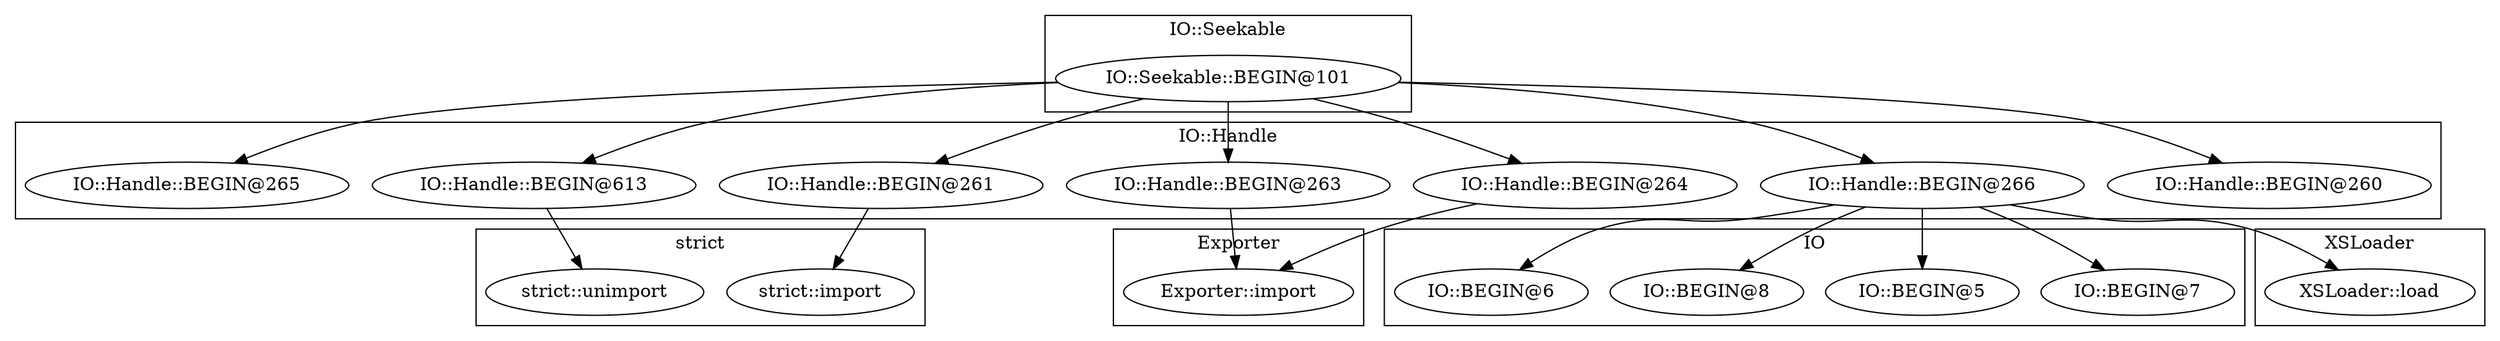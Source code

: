 digraph {
graph [overlap=false]
subgraph cluster_Exporter {
	label="Exporter";
	"Exporter::import";
}
subgraph cluster_IO {
	label="IO";
	"IO::BEGIN@7";
	"IO::BEGIN@5";
	"IO::BEGIN@8";
	"IO::BEGIN@6";
}
subgraph cluster_XSLoader {
	label="XSLoader";
	"XSLoader::load";
}
subgraph cluster_IO_Handle {
	label="IO::Handle";
	"IO::Handle::BEGIN@260";
	"IO::Handle::BEGIN@261";
	"IO::Handle::BEGIN@264";
	"IO::Handle::BEGIN@613";
	"IO::Handle::BEGIN@266";
	"IO::Handle::BEGIN@263";
	"IO::Handle::BEGIN@265";
}
subgraph cluster_IO_Seekable {
	label="IO::Seekable";
	"IO::Seekable::BEGIN@101";
}
subgraph cluster_strict {
	label="strict";
	"strict::import";
	"strict::unimport";
}
"IO::Seekable::BEGIN@101" -> "IO::Handle::BEGIN@266";
"IO::Handle::BEGIN@264" -> "Exporter::import";
"IO::Handle::BEGIN@263" -> "Exporter::import";
"IO::Seekable::BEGIN@101" -> "IO::Handle::BEGIN@260";
"IO::Handle::BEGIN@266" -> "IO::BEGIN@5";
"IO::Handle::BEGIN@613" -> "strict::unimport";
"IO::Seekable::BEGIN@101" -> "IO::Handle::BEGIN@613";
"IO::Seekable::BEGIN@101" -> "IO::Handle::BEGIN@264";
"IO::Handle::BEGIN@266" -> "IO::BEGIN@8";
"IO::Handle::BEGIN@261" -> "strict::import";
"IO::Handle::BEGIN@266" -> "IO::BEGIN@6";
"IO::Seekable::BEGIN@101" -> "IO::Handle::BEGIN@261";
"IO::Handle::BEGIN@266" -> "XSLoader::load";
"IO::Seekable::BEGIN@101" -> "IO::Handle::BEGIN@265";
"IO::Handle::BEGIN@266" -> "IO::BEGIN@7";
"IO::Seekable::BEGIN@101" -> "IO::Handle::BEGIN@263";
}
